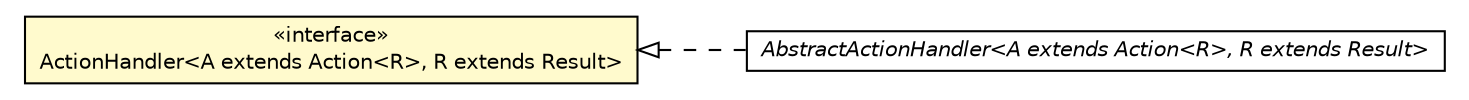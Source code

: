 #!/usr/local/bin/dot
#
# Class diagram 
# Generated by UMLGraph version R5_6-24-gf6e263 (http://www.umlgraph.org/)
#

digraph G {
	edge [fontname="Helvetica",fontsize=10,labelfontname="Helvetica",labelfontsize=10];
	node [fontname="Helvetica",fontsize=10,shape=plaintext];
	nodesep=0.25;
	ranksep=0.5;
	rankdir=LR;
	// com.gwtplatform.dispatch.server.actionhandler.ActionHandler<A extends com.gwtplatform.dispatch.shared.Action<R>, R extends com.gwtplatform.dispatch.shared.Result>
	c72643 [label=<<table title="com.gwtplatform.dispatch.server.actionhandler.ActionHandler" border="0" cellborder="1" cellspacing="0" cellpadding="2" port="p" bgcolor="lemonChiffon" href="./ActionHandler.html">
		<tr><td><table border="0" cellspacing="0" cellpadding="1">
<tr><td align="center" balign="center"> &#171;interface&#187; </td></tr>
<tr><td align="center" balign="center"> ActionHandler&lt;A extends Action&lt;R&gt;, R extends Result&gt; </td></tr>
		</table></td></tr>
		</table>>, URL="./ActionHandler.html", fontname="Helvetica", fontcolor="black", fontsize=10.0];
	// com.gwtplatform.dispatch.server.actionhandler.AbstractActionHandler<A extends com.gwtplatform.dispatch.shared.Action<R>, R extends com.gwtplatform.dispatch.shared.Result>
	c72644 [label=<<table title="com.gwtplatform.dispatch.server.actionhandler.AbstractActionHandler" border="0" cellborder="1" cellspacing="0" cellpadding="2" port="p" href="./AbstractActionHandler.html">
		<tr><td><table border="0" cellspacing="0" cellpadding="1">
<tr><td align="center" balign="center"><font face="Helvetica-Oblique"> AbstractActionHandler&lt;A extends Action&lt;R&gt;, R extends Result&gt; </font></td></tr>
		</table></td></tr>
		</table>>, URL="./AbstractActionHandler.html", fontname="Helvetica", fontcolor="black", fontsize=10.0];
	//com.gwtplatform.dispatch.server.actionhandler.AbstractActionHandler<A extends com.gwtplatform.dispatch.shared.Action<R>, R extends com.gwtplatform.dispatch.shared.Result> implements com.gwtplatform.dispatch.server.actionhandler.ActionHandler<A extends com.gwtplatform.dispatch.shared.Action<R>, R extends com.gwtplatform.dispatch.shared.Result>
	c72643:p -> c72644:p [dir=back,arrowtail=empty,style=dashed];
}

